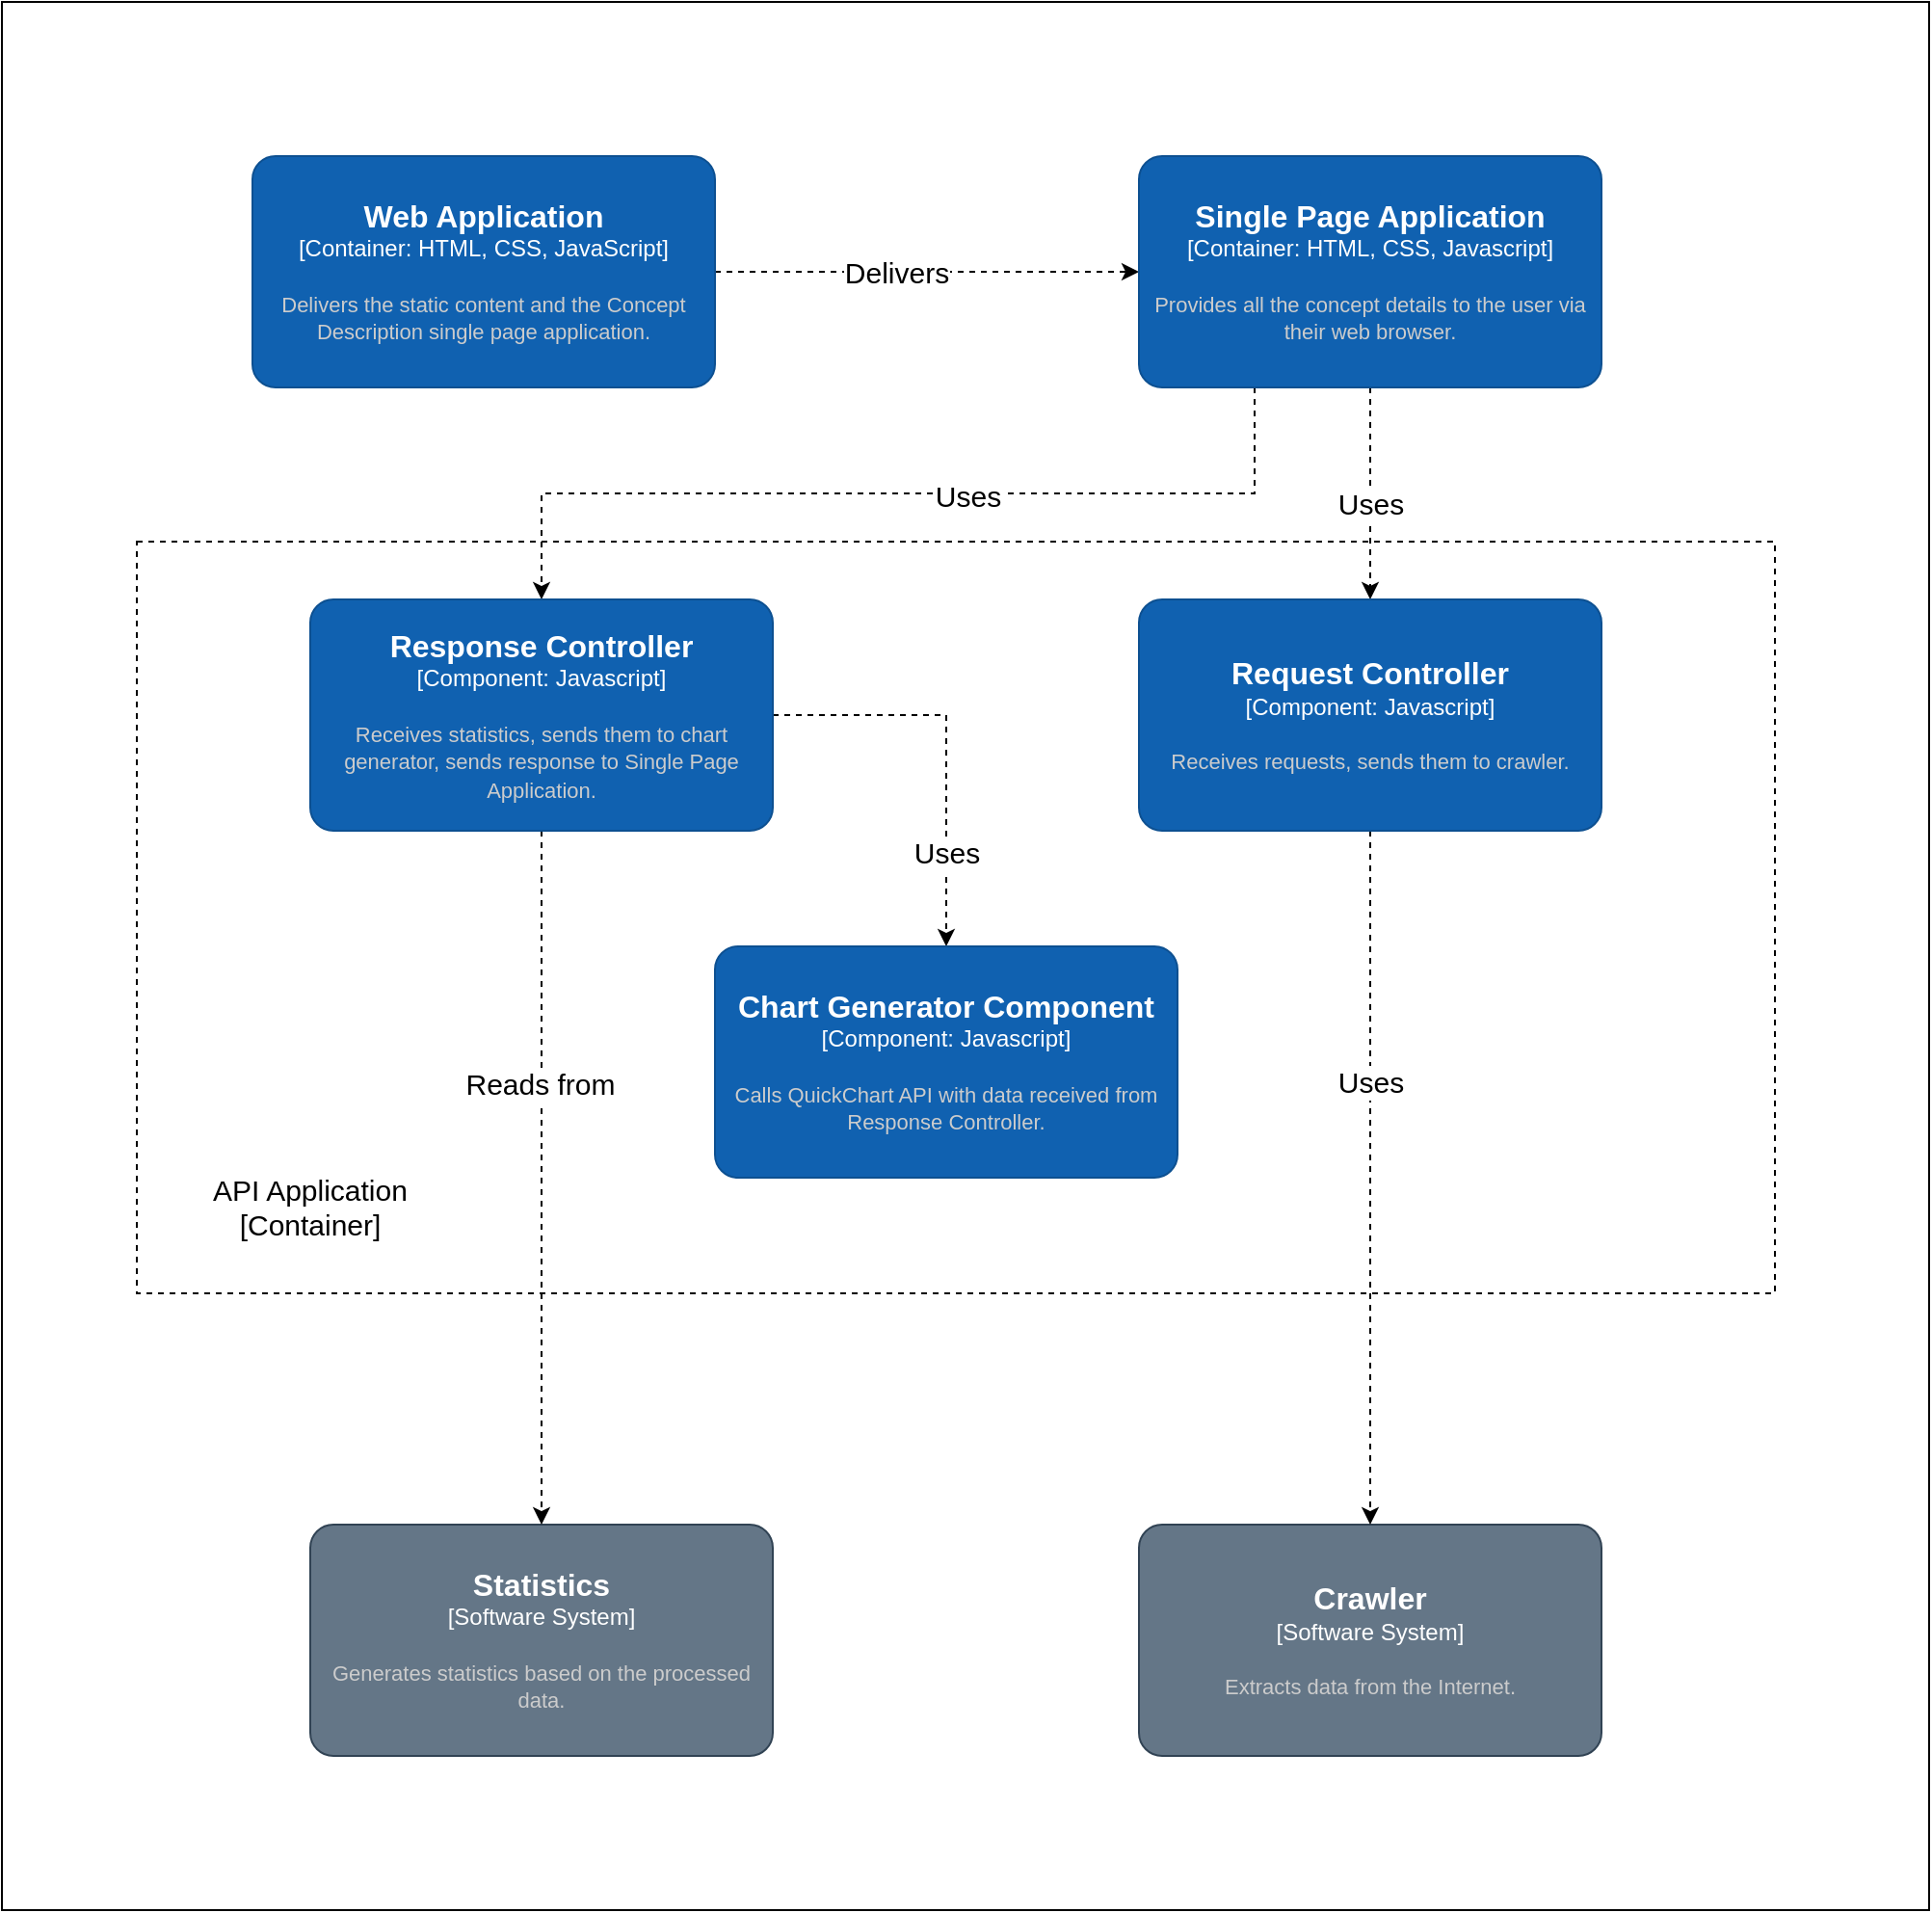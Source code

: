 <mxfile version="17.1.3" type="device"><diagram id="HwbBQO9h5VmK6f6iAVVx" name="Page-1"><mxGraphModel dx="1384" dy="729" grid="1" gridSize="10" guides="1" tooltips="1" connect="1" arrows="1" fold="1" page="1" pageScale="1" pageWidth="2336" pageHeight="1654" math="0" shadow="0"><root><mxCell id="0"/><mxCell id="1" parent="0"/><mxCell id="Cik6KkuJnXKfEZ90HejS-1" value="" style="rounded=0;whiteSpace=wrap;html=1;fontSize=15;" vertex="1" parent="1"><mxGeometry x="370" y="980" width="1000" height="990" as="geometry"/></mxCell><mxCell id="Cik6KkuJnXKfEZ90HejS-2" value="" style="rounded=0;whiteSpace=wrap;html=1;dashed=1;" vertex="1" parent="1"><mxGeometry x="440" y="1260" width="850" height="390" as="geometry"/></mxCell><object placeholders="1" c4Name="Crawler" c4Type="Software System" c4Description="Extracts data from the Internet." label="&lt;font style=&quot;font-size: 16px&quot;&gt;&lt;b&gt;%c4Name%&lt;/b&gt;&lt;/font&gt;&lt;div&gt;[%c4Type%]&lt;/div&gt;&lt;br&gt;&lt;div&gt;&lt;font style=&quot;font-size: 11px&quot;&gt;&lt;font color=&quot;#cccccc&quot;&gt;%c4Description%&lt;/font&gt;&lt;/div&gt;" id="Cik6KkuJnXKfEZ90HejS-10"><mxCell style="rounded=1;whiteSpace=wrap;html=1;labelBackgroundColor=none;fillColor=#647687;fontColor=#ffffff;align=center;arcSize=10;strokeColor=#314354;metaEdit=1;resizable=0;points=[[0.25,0,0],[0.5,0,0],[0.75,0,0],[1,0.25,0],[1,0.5,0],[1,0.75,0],[0.75,1,0],[0.5,1,0],[0.25,1,0],[0,0.75,0],[0,0.5,0],[0,0.25,0]];" vertex="1" parent="1"><mxGeometry x="960" y="1770" width="240" height="120" as="geometry"/></mxCell></object><object placeholders="1" c4Name="Statistics" c4Type="Software System" c4Description="Generates statistics based on the processed data." label="&lt;font style=&quot;font-size: 16px&quot;&gt;&lt;b&gt;%c4Name%&lt;/b&gt;&lt;/font&gt;&lt;div&gt;[%c4Type%]&lt;/div&gt;&lt;br&gt;&lt;div&gt;&lt;font style=&quot;font-size: 11px&quot;&gt;&lt;font color=&quot;#cccccc&quot;&gt;%c4Description%&lt;/font&gt;&lt;/div&gt;" id="Cik6KkuJnXKfEZ90HejS-18"><mxCell style="rounded=1;whiteSpace=wrap;html=1;labelBackgroundColor=none;fillColor=#647687;fontColor=#ffffff;align=center;arcSize=10;strokeColor=#314354;metaEdit=1;resizable=0;points=[[0.25,0,0],[0.5,0,0],[0.75,0,0],[1,0.25,0],[1,0.5,0],[1,0.75,0],[0.75,1,0],[0.5,1,0],[0.25,1,0],[0,0.75,0],[0,0.5,0],[0,0.25,0]];" vertex="1" parent="1"><mxGeometry x="530" y="1770" width="240" height="120" as="geometry"/></mxCell></object><mxCell id="Cik6KkuJnXKfEZ90HejS-19" style="edgeStyle=orthogonalEdgeStyle;rounded=0;orthogonalLoop=1;jettySize=auto;html=1;entryX=0;entryY=0.5;entryDx=0;entryDy=0;entryPerimeter=0;dashed=1;" edge="1" parent="1" source="Cik6KkuJnXKfEZ90HejS-21" target="Cik6KkuJnXKfEZ90HejS-24"><mxGeometry relative="1" as="geometry"/></mxCell><mxCell id="Cik6KkuJnXKfEZ90HejS-20" value="&lt;font style=&quot;font-size: 15px&quot;&gt;Delivers&lt;/font&gt;" style="edgeLabel;html=1;align=center;verticalAlign=middle;resizable=0;points=[];" vertex="1" connectable="0" parent="Cik6KkuJnXKfEZ90HejS-19"><mxGeometry x="-0.152" y="-4" relative="1" as="geometry"><mxPoint y="-4" as="offset"/></mxGeometry></mxCell><object placeholders="1" c4Name="Web Application" c4Type="Container: HTML, CSS, JavaScript" c4Description="Delivers the static content and the Concept Description single page application." label="&lt;font style=&quot;font-size: 16px&quot;&gt;&lt;b&gt;%c4Name%&lt;/b&gt;&lt;/font&gt;&lt;div&gt;[%c4Type%]&lt;/div&gt;&lt;br&gt;&lt;div&gt;&lt;font style=&quot;font-size: 11px&quot;&gt;&lt;font color=&quot;#cccccc&quot;&gt;%c4Description%&lt;/font&gt;&lt;/div&gt;" id="Cik6KkuJnXKfEZ90HejS-21"><mxCell style="rounded=1;whiteSpace=wrap;html=1;labelBackgroundColor=none;fillColor=#1061B0;fontColor=#ffffff;align=center;arcSize=10;strokeColor=#0D5091;metaEdit=1;resizable=0;points=[[0.25,0,0],[0.5,0,0],[0.75,0,0],[1,0.25,0],[1,0.5,0],[1,0.75,0],[0.75,1,0],[0.5,1,0],[0.25,1,0],[0,0.75,0],[0,0.5,0],[0,0.25,0]];" vertex="1" parent="1"><mxGeometry x="500" y="1060" width="240" height="120" as="geometry"/></mxCell></object><mxCell id="hXl9qGH88xD6RpT6NRxK-3" style="edgeStyle=orthogonalEdgeStyle;rounded=0;orthogonalLoop=1;jettySize=auto;html=1;entryX=0.5;entryY=0;entryDx=0;entryDy=0;entryPerimeter=0;dashed=1;fontSize=15;" edge="1" parent="1" source="Cik6KkuJnXKfEZ90HejS-24" target="hXl9qGH88xD6RpT6NRxK-2"><mxGeometry relative="1" as="geometry"/></mxCell><mxCell id="hXl9qGH88xD6RpT6NRxK-4" value="Uses" style="edgeLabel;html=1;align=center;verticalAlign=middle;resizable=0;points=[];fontSize=15;" vertex="1" connectable="0" parent="hXl9qGH88xD6RpT6NRxK-3"><mxGeometry x="0.278" y="-1" relative="1" as="geometry"><mxPoint x="1" y="-11" as="offset"/></mxGeometry></mxCell><mxCell id="hXl9qGH88xD6RpT6NRxK-15" style="edgeStyle=orthogonalEdgeStyle;rounded=0;orthogonalLoop=1;jettySize=auto;html=1;exitX=0.25;exitY=1;exitDx=0;exitDy=0;exitPerimeter=0;entryX=0.5;entryY=0;entryDx=0;entryDy=0;entryPerimeter=0;dashed=1;fontSize=15;" edge="1" parent="1" source="Cik6KkuJnXKfEZ90HejS-24" target="Cik6KkuJnXKfEZ90HejS-27"><mxGeometry relative="1" as="geometry"/></mxCell><mxCell id="hXl9qGH88xD6RpT6NRxK-16" value="Uses" style="edgeLabel;html=1;align=center;verticalAlign=middle;resizable=0;points=[];fontSize=15;" vertex="1" connectable="0" parent="hXl9qGH88xD6RpT6NRxK-15"><mxGeometry x="-0.174" y="1" relative="1" as="geometry"><mxPoint x="-6" as="offset"/></mxGeometry></mxCell><object placeholders="1" c4Name="Single Page Application" c4Type="Container: HTML, CSS, Javascript" c4Description="Provides all the concept details to the user via their web browser.&#10;" label="&lt;font style=&quot;font-size: 16px&quot;&gt;&lt;b&gt;%c4Name%&lt;/b&gt;&lt;/font&gt;&lt;div&gt;[%c4Type%]&lt;/div&gt;&lt;br&gt;&lt;div&gt;&lt;font style=&quot;font-size: 11px&quot;&gt;&lt;font color=&quot;#cccccc&quot;&gt;%c4Description%&lt;/font&gt;&lt;/div&gt;" id="Cik6KkuJnXKfEZ90HejS-24"><mxCell style="rounded=1;whiteSpace=wrap;html=1;labelBackgroundColor=none;fillColor=#1061B0;fontColor=#ffffff;align=center;arcSize=10;strokeColor=#0D5091;metaEdit=1;resizable=0;points=[[0.25,0,0],[0.5,0,0],[0.75,0,0],[1,0.25,0],[1,0.5,0],[1,0.75,0],[0.75,1,0],[0.5,1,0],[0.25,1,0],[0,0.75,0],[0,0.5,0],[0,0.25,0]];" vertex="1" parent="1"><mxGeometry x="960" y="1060" width="240" height="120" as="geometry"/></mxCell></object><mxCell id="hXl9qGH88xD6RpT6NRxK-11" style="edgeStyle=orthogonalEdgeStyle;rounded=0;orthogonalLoop=1;jettySize=auto;html=1;exitX=1;exitY=0.5;exitDx=0;exitDy=0;exitPerimeter=0;entryX=0.5;entryY=0;entryDx=0;entryDy=0;entryPerimeter=0;dashed=1;fontSize=15;" edge="1" parent="1" source="Cik6KkuJnXKfEZ90HejS-27" target="hXl9qGH88xD6RpT6NRxK-9"><mxGeometry relative="1" as="geometry"/></mxCell><mxCell id="hXl9qGH88xD6RpT6NRxK-12" value="Uses" style="edgeLabel;html=1;align=center;verticalAlign=middle;resizable=0;points=[];fontSize=15;" vertex="1" connectable="0" parent="hXl9qGH88xD6RpT6NRxK-11"><mxGeometry x="0.529" y="2" relative="1" as="geometry"><mxPoint x="-2" as="offset"/></mxGeometry></mxCell><mxCell id="hXl9qGH88xD6RpT6NRxK-13" style="edgeStyle=orthogonalEdgeStyle;rounded=0;orthogonalLoop=1;jettySize=auto;html=1;entryX=0.5;entryY=0;entryDx=0;entryDy=0;entryPerimeter=0;dashed=1;fontSize=15;" edge="1" parent="1" source="Cik6KkuJnXKfEZ90HejS-27" target="Cik6KkuJnXKfEZ90HejS-18"><mxGeometry relative="1" as="geometry"/></mxCell><mxCell id="hXl9qGH88xD6RpT6NRxK-14" value="Reads from" style="edgeLabel;html=1;align=center;verticalAlign=middle;resizable=0;points=[];fontSize=15;" vertex="1" connectable="0" parent="hXl9qGH88xD6RpT6NRxK-13"><mxGeometry x="-0.273" y="-1" relative="1" as="geometry"><mxPoint as="offset"/></mxGeometry></mxCell><object placeholders="1" c4Name="Response Controller" c4Type="Component: Javascript" c4Description="Receives statistics, sends them to chart generator, sends response to Single Page Application." label="&lt;font style=&quot;font-size: 16px&quot;&gt;&lt;b&gt;%c4Name%&lt;/b&gt;&lt;/font&gt;&lt;div&gt;[%c4Type%]&lt;/div&gt;&lt;br&gt;&lt;div&gt;&lt;font style=&quot;font-size: 11px&quot;&gt;&lt;font color=&quot;#cccccc&quot;&gt;%c4Description%&lt;/font&gt;&lt;/div&gt;" id="Cik6KkuJnXKfEZ90HejS-27"><mxCell style="rounded=1;whiteSpace=wrap;html=1;labelBackgroundColor=none;fillColor=#1061B0;fontColor=#ffffff;align=center;arcSize=10;strokeColor=#0D5091;metaEdit=1;resizable=0;points=[[0.25,0,0],[0.5,0,0],[0.75,0,0],[1,0.25,0],[1,0.5,0],[1,0.75,0],[0.75,1,0],[0.5,1,0],[0.25,1,0],[0,0.75,0],[0,0.5,0],[0,0.25,0]];" vertex="1" parent="1"><mxGeometry x="530" y="1290" width="240" height="120" as="geometry"/></mxCell></object><mxCell id="hXl9qGH88xD6RpT6NRxK-5" style="edgeStyle=orthogonalEdgeStyle;rounded=0;orthogonalLoop=1;jettySize=auto;html=1;entryX=0.5;entryY=0;entryDx=0;entryDy=0;entryPerimeter=0;dashed=1;fontSize=15;" edge="1" parent="1" source="hXl9qGH88xD6RpT6NRxK-2" target="Cik6KkuJnXKfEZ90HejS-10"><mxGeometry relative="1" as="geometry"/></mxCell><mxCell id="hXl9qGH88xD6RpT6NRxK-6" value="Uses" style="edgeLabel;html=1;align=center;verticalAlign=middle;resizable=0;points=[];fontSize=15;" vertex="1" connectable="0" parent="hXl9qGH88xD6RpT6NRxK-5"><mxGeometry x="0.294" y="4" relative="1" as="geometry"><mxPoint x="-4" y="-103" as="offset"/></mxGeometry></mxCell><object placeholders="1" c4Name="Request Controller" c4Type="Component: Javascript" c4Description="Receives requests, sends them to crawler." label="&lt;font style=&quot;font-size: 16px&quot;&gt;&lt;b&gt;%c4Name%&lt;/b&gt;&lt;/font&gt;&lt;div&gt;[%c4Type%]&lt;/div&gt;&lt;br&gt;&lt;div&gt;&lt;font style=&quot;font-size: 11px&quot;&gt;&lt;font color=&quot;#cccccc&quot;&gt;%c4Description%&lt;/font&gt;&lt;/div&gt;" id="hXl9qGH88xD6RpT6NRxK-2"><mxCell style="rounded=1;whiteSpace=wrap;html=1;labelBackgroundColor=none;fillColor=#1061B0;fontColor=#ffffff;align=center;arcSize=10;strokeColor=#0D5091;metaEdit=1;resizable=0;points=[[0.25,0,0],[0.5,0,0],[0.75,0,0],[1,0.25,0],[1,0.5,0],[1,0.75,0],[0.75,1,0],[0.5,1,0],[0.25,1,0],[0,0.75,0],[0,0.5,0],[0,0.25,0]];" vertex="1" parent="1"><mxGeometry x="960" y="1290" width="240" height="120" as="geometry"/></mxCell></object><mxCell id="hXl9qGH88xD6RpT6NRxK-8" value="API Application&lt;br&gt;[Container]" style="text;html=1;strokeColor=none;fillColor=none;align=center;verticalAlign=middle;whiteSpace=wrap;rounded=0;fontSize=15;" vertex="1" parent="1"><mxGeometry x="460" y="1590" width="140" height="30" as="geometry"/></mxCell><object placeholders="1" c4Name="Chart Generator Component" c4Type="Component: Javascript" c4Description="Calls QuickChart API with data received from Response Controller." label="&lt;font style=&quot;font-size: 16px&quot;&gt;&lt;b&gt;%c4Name%&lt;/b&gt;&lt;/font&gt;&lt;div&gt;[%c4Type%]&lt;/div&gt;&lt;br&gt;&lt;div&gt;&lt;font style=&quot;font-size: 11px&quot;&gt;&lt;font color=&quot;#cccccc&quot;&gt;%c4Description%&lt;/font&gt;&lt;/div&gt;" id="hXl9qGH88xD6RpT6NRxK-9"><mxCell style="rounded=1;whiteSpace=wrap;html=1;labelBackgroundColor=none;fillColor=#1061B0;fontColor=#ffffff;align=center;arcSize=10;strokeColor=#0D5091;metaEdit=1;resizable=0;points=[[0.25,0,0],[0.5,0,0],[0.75,0,0],[1,0.25,0],[1,0.5,0],[1,0.75,0],[0.75,1,0],[0.5,1,0],[0.25,1,0],[0,0.75,0],[0,0.5,0],[0,0.25,0]];" vertex="1" parent="1"><mxGeometry x="740" y="1470" width="240" height="120" as="geometry"/></mxCell></object></root></mxGraphModel></diagram></mxfile>
